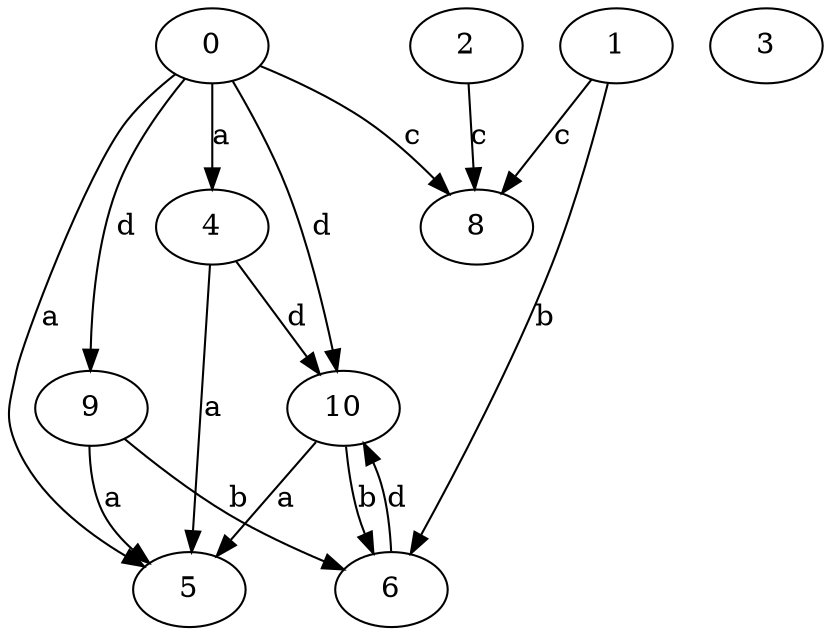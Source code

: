 strict digraph  {
4;
5;
6;
0;
1;
2;
8;
3;
9;
10;
4 -> 5  [label=a];
4 -> 10  [label=d];
6 -> 10  [label=d];
0 -> 4  [label=a];
0 -> 5  [label=a];
0 -> 8  [label=c];
0 -> 9  [label=d];
0 -> 10  [label=d];
1 -> 6  [label=b];
1 -> 8  [label=c];
2 -> 8  [label=c];
9 -> 5  [label=a];
9 -> 6  [label=b];
10 -> 5  [label=a];
10 -> 6  [label=b];
}
